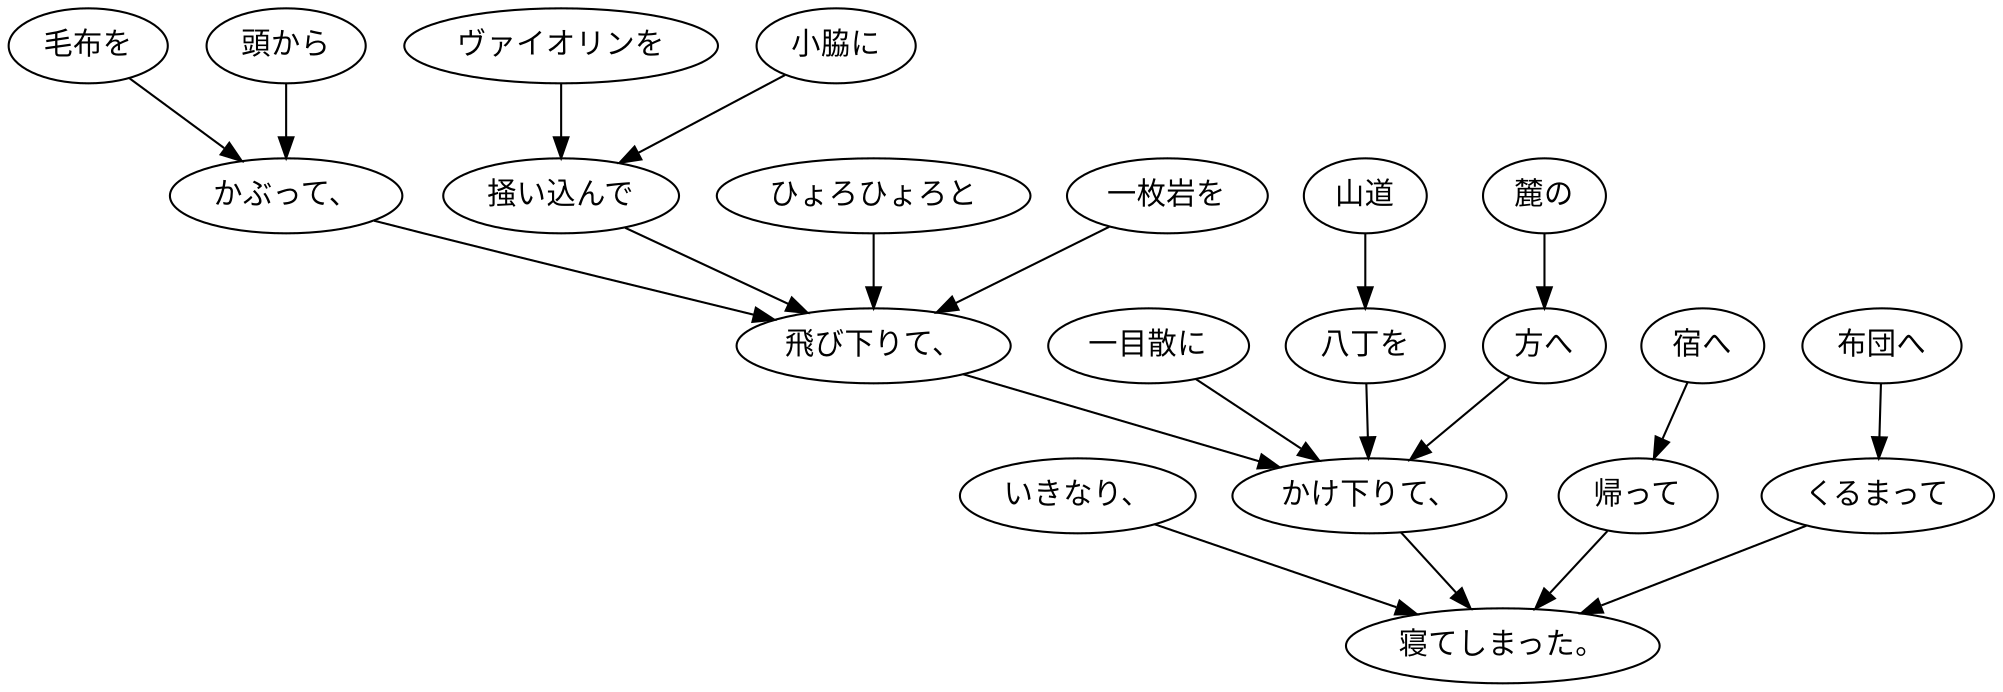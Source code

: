digraph graph8367 {
	node0 [label="いきなり、"];
	node1 [label="毛布を"];
	node2 [label="頭から"];
	node3 [label="かぶって、"];
	node4 [label="ヴァイオリンを"];
	node5 [label="小脇に"];
	node6 [label="掻い込んで"];
	node7 [label="ひょろひょろと"];
	node8 [label="一枚岩を"];
	node9 [label="飛び下りて、"];
	node10 [label="一目散に"];
	node11 [label="山道"];
	node12 [label="八丁を"];
	node13 [label="麓の"];
	node14 [label="方へ"];
	node15 [label="かけ下りて、"];
	node16 [label="宿へ"];
	node17 [label="帰って"];
	node18 [label="布団へ"];
	node19 [label="くるまって"];
	node20 [label="寝てしまった。"];
	node0 -> node20;
	node1 -> node3;
	node2 -> node3;
	node3 -> node9;
	node4 -> node6;
	node5 -> node6;
	node6 -> node9;
	node7 -> node9;
	node8 -> node9;
	node9 -> node15;
	node10 -> node15;
	node11 -> node12;
	node12 -> node15;
	node13 -> node14;
	node14 -> node15;
	node15 -> node20;
	node16 -> node17;
	node17 -> node20;
	node18 -> node19;
	node19 -> node20;
}
